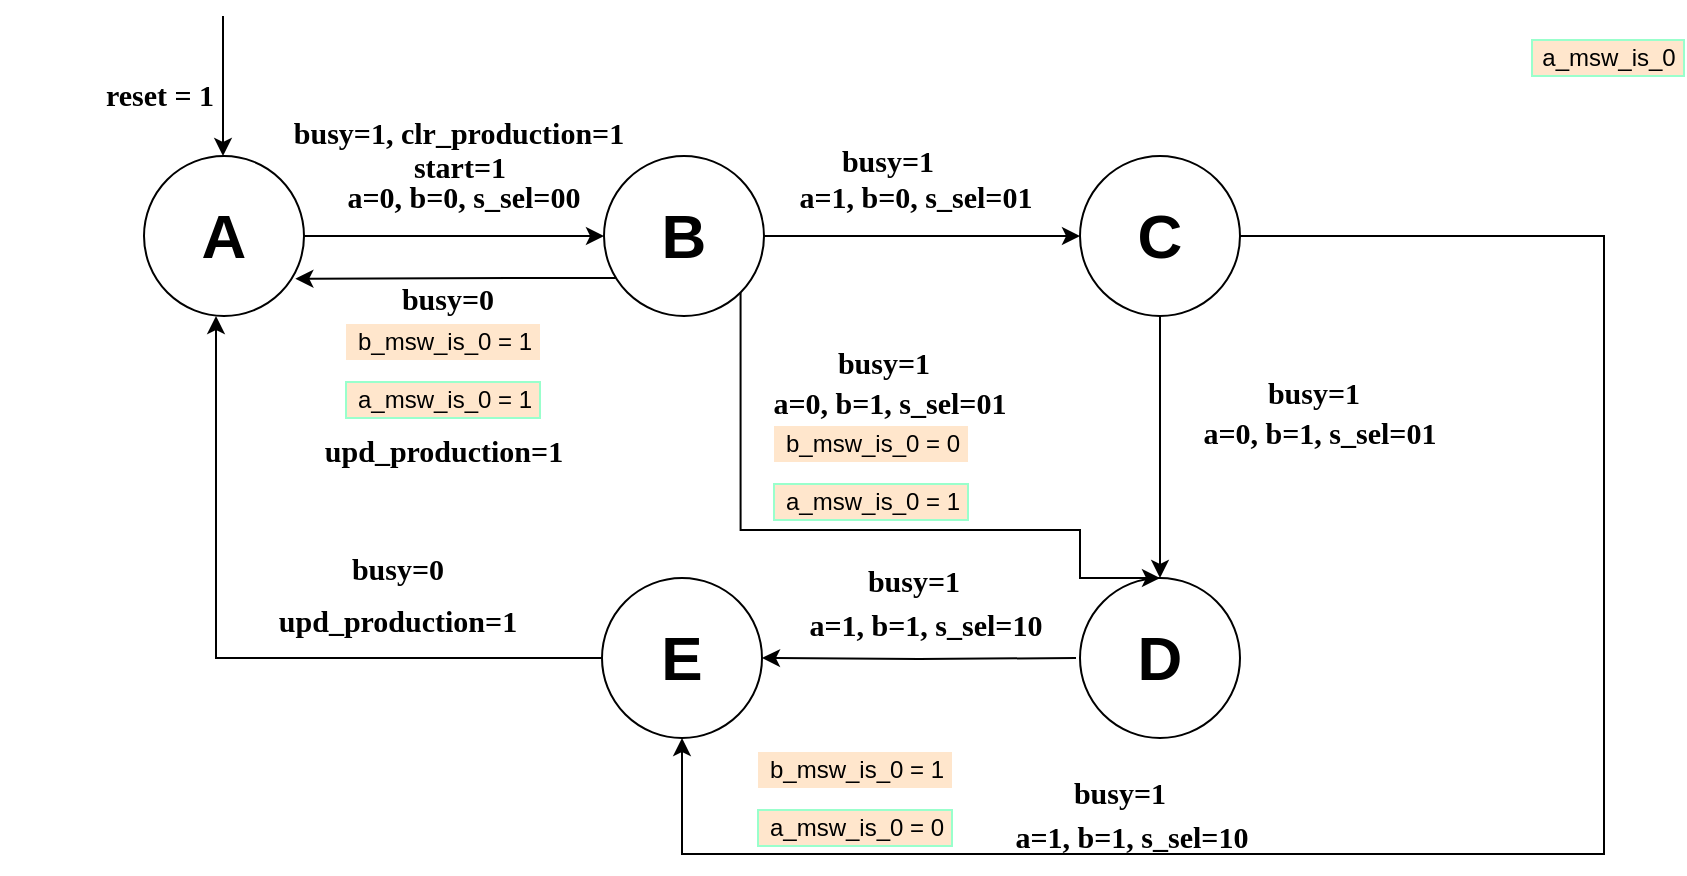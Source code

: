 <mxfile version="16.2.4" type="github">
  <diagram id="0yxoZZdaeAvxIObHSNhA" name="Page-1">
    <mxGraphModel dx="1715" dy="479" grid="0" gridSize="10" guides="1" tooltips="1" connect="1" arrows="1" fold="1" page="1" pageScale="1" pageWidth="850" pageHeight="1100" math="0" shadow="0">
      <root>
        <mxCell id="0" />
        <mxCell id="1" parent="0" />
        <mxCell id="A2qnpwEKN-Jw2Tp_X-vN-10" value="" style="group" parent="1" vertex="1" connectable="0">
          <mxGeometry x="50" y="58" width="270" height="192" as="geometry" />
        </mxCell>
        <mxCell id="A2qnpwEKN-Jw2Tp_X-vN-8" style="edgeStyle=orthogonalEdgeStyle;rounded=0;orthogonalLoop=1;jettySize=auto;html=1;" parent="A2qnpwEKN-Jw2Tp_X-vN-10" edge="1">
          <mxGeometry relative="1" as="geometry">
            <mxPoint x="39.5" y="40" as="targetPoint" />
            <mxPoint x="39.5" y="-30" as="sourcePoint" />
            <Array as="points">
              <mxPoint x="39.5" />
              <mxPoint x="39.5" />
            </Array>
          </mxGeometry>
        </mxCell>
        <mxCell id="A2qnpwEKN-Jw2Tp_X-vN-9" value="&lt;h1 style=&quot;font-size: 15px&quot;&gt;reset = 1&lt;/h1&gt;" style="text;html=1;strokeColor=none;fillColor=none;align=center;verticalAlign=middle;whiteSpace=wrap;rounded=0;fontFamily=Times New Roman;fontSize=31;rotation=0;" parent="A2qnpwEKN-Jw2Tp_X-vN-10" vertex="1">
          <mxGeometry x="-72" y="4" width="160" height="10" as="geometry" />
        </mxCell>
        <mxCell id="mmlGPViRKiMGI0Nl_u0o-4" value="" style="group" parent="A2qnpwEKN-Jw2Tp_X-vN-10" vertex="1" connectable="0">
          <mxGeometry y="40" width="240" height="152" as="geometry" />
        </mxCell>
        <mxCell id="A2qnpwEKN-Jw2Tp_X-vN-1" value="&lt;h1 style=&quot;font-size: 31px&quot;&gt;A&lt;/h1&gt;" style="ellipse;whiteSpace=wrap;html=1;aspect=fixed;" parent="mmlGPViRKiMGI0Nl_u0o-4" vertex="1">
          <mxGeometry width="80" height="80" as="geometry" />
        </mxCell>
        <mxCell id="mmlGPViRKiMGI0Nl_u0o-3" value="&lt;h1 style=&quot;font-size: 15px&quot;&gt;a=0, b=0, s_sel=00&lt;/h1&gt;" style="text;html=1;strokeColor=none;fillColor=none;align=center;verticalAlign=middle;whiteSpace=wrap;rounded=0;fontFamily=Times New Roman;fontSize=31;" parent="mmlGPViRKiMGI0Nl_u0o-4" vertex="1">
          <mxGeometry x="80" y="15" width="160" height="10" as="geometry" />
        </mxCell>
        <mxCell id="mmlGPViRKiMGI0Nl_u0o-31" value="&lt;h1 style=&quot;font-size: 15px&quot;&gt;start=1&lt;/h1&gt;" style="text;html=1;strokeColor=none;fillColor=none;align=center;verticalAlign=middle;whiteSpace=wrap;rounded=0;fontFamily=Times New Roman;fontSize=31;" parent="mmlGPViRKiMGI0Nl_u0o-4" vertex="1">
          <mxGeometry x="78" width="160" height="10" as="geometry" />
        </mxCell>
        <mxCell id="dh1mfTihTAKXQSbTQ7IS-11" value="a_msw_is_0 = 1" style="text;html=1;align=center;verticalAlign=middle;resizable=0;points=[];autosize=1;strokeColor=#99FFCC;fillColor=#ffe6cc;" vertex="1" parent="mmlGPViRKiMGI0Nl_u0o-4">
          <mxGeometry x="101" y="113" width="97" height="18" as="geometry" />
        </mxCell>
        <mxCell id="dh1mfTihTAKXQSbTQ7IS-12" value="b_msw_is_0 = 1" style="text;html=1;align=center;verticalAlign=middle;resizable=0;points=[];autosize=1;strokeColor=none;fillColor=#ffe6cc;" vertex="1" parent="mmlGPViRKiMGI0Nl_u0o-4">
          <mxGeometry x="101" y="84" width="97" height="18" as="geometry" />
        </mxCell>
        <mxCell id="dh1mfTihTAKXQSbTQ7IS-14" value="&lt;h1 style=&quot;font-size: 15px&quot;&gt;busy=0&lt;/h1&gt;" style="text;html=1;strokeColor=none;fillColor=none;align=center;verticalAlign=middle;whiteSpace=wrap;rounded=0;fontFamily=Times New Roman;fontSize=31;" vertex="1" parent="mmlGPViRKiMGI0Nl_u0o-4">
          <mxGeometry x="72" y="66" width="160" height="10" as="geometry" />
        </mxCell>
        <mxCell id="dh1mfTihTAKXQSbTQ7IS-16" value="&lt;h1 style=&quot;font-size: 15px&quot;&gt;upd_production=1&lt;/h1&gt;" style="text;html=1;strokeColor=none;fillColor=none;align=center;verticalAlign=middle;whiteSpace=wrap;rounded=0;fontFamily=Times New Roman;fontSize=31;" vertex="1" parent="mmlGPViRKiMGI0Nl_u0o-4">
          <mxGeometry x="69.5" y="142" width="160" height="10" as="geometry" />
        </mxCell>
        <mxCell id="mmlGPViRKiMGI0Nl_u0o-33" value="&lt;h1 style=&quot;font-size: 15px&quot;&gt;busy=1, clr_production=1&lt;/h1&gt;" style="text;html=1;strokeColor=none;fillColor=none;align=center;verticalAlign=middle;whiteSpace=wrap;rounded=0;fontFamily=Times New Roman;fontSize=31;" parent="A2qnpwEKN-Jw2Tp_X-vN-10" vertex="1">
          <mxGeometry x="68" y="23" width="179" height="10" as="geometry" />
        </mxCell>
        <mxCell id="mmlGPViRKiMGI0Nl_u0o-37" value="&lt;h1 style=&quot;font-size: 15px&quot;&gt;&lt;br&gt;&lt;/h1&gt;" style="text;html=1;strokeColor=none;fillColor=none;align=center;verticalAlign=middle;whiteSpace=wrap;rounded=0;fontFamily=Times New Roman;fontSize=31;" parent="A2qnpwEKN-Jw2Tp_X-vN-10" vertex="1">
          <mxGeometry x="99" y="7" width="160" height="10" as="geometry" />
        </mxCell>
        <mxCell id="A2qnpwEKN-Jw2Tp_X-vN-11" style="edgeStyle=orthogonalEdgeStyle;rounded=0;orthogonalLoop=1;jettySize=auto;html=1;exitX=1;exitY=0.5;exitDx=0;exitDy=0;fontFamily=Times New Roman;fontSize=15;entryX=0;entryY=0.5;entryDx=0;entryDy=0;" parent="1" source="A2qnpwEKN-Jw2Tp_X-vN-1" target="mmlGPViRKiMGI0Nl_u0o-9" edge="1">
          <mxGeometry relative="1" as="geometry">
            <mxPoint x="250" y="138" as="targetPoint" />
            <Array as="points" />
          </mxGeometry>
        </mxCell>
        <mxCell id="mmlGPViRKiMGI0Nl_u0o-5" value="" style="group" parent="1" vertex="1" connectable="0">
          <mxGeometry x="280" y="58" width="240" height="120" as="geometry" />
        </mxCell>
        <mxCell id="mmlGPViRKiMGI0Nl_u0o-8" value="" style="group" parent="mmlGPViRKiMGI0Nl_u0o-5" vertex="1" connectable="0">
          <mxGeometry y="40" width="240" height="80" as="geometry" />
        </mxCell>
        <mxCell id="mmlGPViRKiMGI0Nl_u0o-15" value="" style="group" parent="mmlGPViRKiMGI0Nl_u0o-8" vertex="1" connectable="0">
          <mxGeometry width="240" height="80" as="geometry" />
        </mxCell>
        <mxCell id="mmlGPViRKiMGI0Nl_u0o-9" value="&lt;h1 style=&quot;font-size: 31px&quot;&gt;B&lt;/h1&gt;" style="ellipse;whiteSpace=wrap;html=1;aspect=fixed;" parent="mmlGPViRKiMGI0Nl_u0o-15" vertex="1">
          <mxGeometry width="80" height="80" as="geometry" />
        </mxCell>
        <mxCell id="mmlGPViRKiMGI0Nl_u0o-10" value="&lt;h1 style=&quot;font-size: 15px&quot;&gt;a=1, b=0, s_sel=01&lt;/h1&gt;" style="text;html=1;strokeColor=none;fillColor=none;align=center;verticalAlign=middle;whiteSpace=wrap;rounded=0;fontFamily=Times New Roman;fontSize=31;" parent="mmlGPViRKiMGI0Nl_u0o-15" vertex="1">
          <mxGeometry x="76" y="15" width="160" height="10" as="geometry" />
        </mxCell>
        <mxCell id="mmlGPViRKiMGI0Nl_u0o-34" value="&lt;h1 style=&quot;font-size: 15px&quot;&gt;busy=1&lt;/h1&gt;" style="text;html=1;strokeColor=none;fillColor=none;align=center;verticalAlign=middle;whiteSpace=wrap;rounded=0;fontFamily=Times New Roman;fontSize=31;" parent="mmlGPViRKiMGI0Nl_u0o-5" vertex="1">
          <mxGeometry x="62" y="37" width="160" height="10" as="geometry" />
        </mxCell>
        <mxCell id="mmlGPViRKiMGI0Nl_u0o-13" style="edgeStyle=orthogonalEdgeStyle;rounded=0;orthogonalLoop=1;jettySize=auto;html=1;exitX=1;exitY=0.5;exitDx=0;exitDy=0;entryX=0;entryY=0.5;entryDx=0;entryDy=0;" parent="1" source="mmlGPViRKiMGI0Nl_u0o-9" target="mmlGPViRKiMGI0Nl_u0o-17" edge="1">
          <mxGeometry relative="1" as="geometry">
            <mxPoint x="510" y="138" as="targetPoint" />
          </mxGeometry>
        </mxCell>
        <mxCell id="mmlGPViRKiMGI0Nl_u0o-16" value="" style="group" parent="1" vertex="1" connectable="0">
          <mxGeometry x="518" y="40" width="240" height="80" as="geometry" />
        </mxCell>
        <mxCell id="mmlGPViRKiMGI0Nl_u0o-17" value="&lt;h1 style=&quot;font-size: 31px&quot;&gt;C&lt;/h1&gt;" style="ellipse;whiteSpace=wrap;html=1;aspect=fixed;" parent="mmlGPViRKiMGI0Nl_u0o-16" vertex="1">
          <mxGeometry y="58" width="80" height="80" as="geometry" />
        </mxCell>
        <mxCell id="mmlGPViRKiMGI0Nl_u0o-19" style="edgeStyle=orthogonalEdgeStyle;rounded=0;orthogonalLoop=1;jettySize=auto;html=1;entryX=0.5;entryY=0;entryDx=0;entryDy=0;" parent="1" source="mmlGPViRKiMGI0Nl_u0o-17" target="mmlGPViRKiMGI0Nl_u0o-21" edge="1">
          <mxGeometry relative="1" as="geometry">
            <mxPoint x="556" y="293" as="targetPoint" />
            <Array as="points">
              <mxPoint x="558" y="203" />
              <mxPoint x="558" y="203" />
            </Array>
          </mxGeometry>
        </mxCell>
        <mxCell id="mmlGPViRKiMGI0Nl_u0o-20" value="" style="group" parent="1" vertex="1" connectable="0">
          <mxGeometry x="518" y="251" width="240" height="80" as="geometry" />
        </mxCell>
        <mxCell id="mmlGPViRKiMGI0Nl_u0o-21" value="&lt;h1 style=&quot;font-size: 31px&quot;&gt;D&lt;/h1&gt;" style="ellipse;whiteSpace=wrap;html=1;aspect=fixed;" parent="mmlGPViRKiMGI0Nl_u0o-20" vertex="1">
          <mxGeometry y="58" width="80" height="80" as="geometry" />
        </mxCell>
        <mxCell id="mmlGPViRKiMGI0Nl_u0o-23" style="edgeStyle=orthogonalEdgeStyle;rounded=0;orthogonalLoop=1;jettySize=auto;html=1;entryX=1;entryY=0.5;entryDx=0;entryDy=0;" parent="1" target="mmlGPViRKiMGI0Nl_u0o-25" edge="1">
          <mxGeometry relative="1" as="geometry">
            <mxPoint x="362" y="342" as="targetPoint" />
            <mxPoint x="516" y="349" as="sourcePoint" />
          </mxGeometry>
        </mxCell>
        <mxCell id="mmlGPViRKiMGI0Nl_u0o-24" value="" style="group" parent="1" vertex="1" connectable="0">
          <mxGeometry x="279" y="309" width="242" height="80" as="geometry" />
        </mxCell>
        <mxCell id="mmlGPViRKiMGI0Nl_u0o-25" value="&lt;h1 style=&quot;font-size: 31px&quot;&gt;E&lt;/h1&gt;" style="ellipse;whiteSpace=wrap;html=1;aspect=fixed;" parent="mmlGPViRKiMGI0Nl_u0o-24" vertex="1">
          <mxGeometry width="80" height="80" as="geometry" />
        </mxCell>
        <mxCell id="mmlGPViRKiMGI0Nl_u0o-22" value="&lt;h1 style=&quot;font-size: 15px&quot;&gt;a=1, b=1, s_sel=10&lt;/h1&gt;" style="text;html=1;strokeColor=none;fillColor=none;align=center;verticalAlign=middle;whiteSpace=wrap;rounded=0;fontFamily=Times New Roman;fontSize=31;" parent="mmlGPViRKiMGI0Nl_u0o-24" vertex="1">
          <mxGeometry x="82" y="18" width="160" height="10" as="geometry" />
        </mxCell>
        <mxCell id="mmlGPViRKiMGI0Nl_u0o-27" style="edgeStyle=orthogonalEdgeStyle;rounded=0;orthogonalLoop=1;jettySize=auto;html=1;exitX=0;exitY=0.5;exitDx=0;exitDy=0;" parent="1" source="mmlGPViRKiMGI0Nl_u0o-25" edge="1">
          <mxGeometry relative="1" as="geometry">
            <mxPoint x="86" y="178.0" as="targetPoint" />
            <mxPoint x="276" y="331.6" as="sourcePoint" />
            <Array as="points">
              <mxPoint x="86" y="349" />
            </Array>
          </mxGeometry>
        </mxCell>
        <mxCell id="mmlGPViRKiMGI0Nl_u0o-18" value="&lt;h1 style=&quot;font-size: 15px&quot;&gt;a=0, b=1, s_sel=01&lt;/h1&gt;" style="text;html=1;strokeColor=none;fillColor=none;align=center;verticalAlign=middle;whiteSpace=wrap;rounded=0;fontFamily=Times New Roman;fontSize=31;" parent="1" vertex="1">
          <mxGeometry x="558" y="231" width="160" height="10" as="geometry" />
        </mxCell>
        <mxCell id="mmlGPViRKiMGI0Nl_u0o-32" value="&lt;h1 style=&quot;font-size: 15px&quot;&gt;busy=0&lt;/h1&gt;" style="text;html=1;strokeColor=none;fillColor=none;align=center;verticalAlign=middle;whiteSpace=wrap;rounded=0;fontFamily=Times New Roman;fontSize=31;" parent="1" vertex="1">
          <mxGeometry x="97" y="299" width="160" height="10" as="geometry" />
        </mxCell>
        <mxCell id="mmlGPViRKiMGI0Nl_u0o-35" value="&lt;h1 style=&quot;font-size: 15px&quot;&gt;busy=1&lt;/h1&gt;" style="text;html=1;strokeColor=none;fillColor=none;align=center;verticalAlign=middle;whiteSpace=wrap;rounded=0;fontFamily=Times New Roman;fontSize=31;" parent="1" vertex="1">
          <mxGeometry x="555" y="211" width="160" height="10" as="geometry" />
        </mxCell>
        <mxCell id="mmlGPViRKiMGI0Nl_u0o-36" value="&lt;h1 style=&quot;font-size: 15px&quot;&gt;busy=1&lt;/h1&gt;" style="text;html=1;strokeColor=none;fillColor=none;align=center;verticalAlign=middle;whiteSpace=wrap;rounded=0;fontFamily=Times New Roman;fontSize=31;" parent="1" vertex="1">
          <mxGeometry x="355" y="305" width="160" height="10" as="geometry" />
        </mxCell>
        <mxCell id="mmlGPViRKiMGI0Nl_u0o-39" value="&lt;h1 style=&quot;font-size: 15px&quot;&gt;upd_production=1&lt;/h1&gt;" style="text;html=1;strokeColor=none;fillColor=none;align=center;verticalAlign=middle;whiteSpace=wrap;rounded=0;fontFamily=Times New Roman;fontSize=31;" parent="1" vertex="1">
          <mxGeometry x="97" y="325" width="160" height="10" as="geometry" />
        </mxCell>
        <mxCell id="dh1mfTihTAKXQSbTQ7IS-1" value="a_msw_is_0" style="text;html=1;align=center;verticalAlign=middle;resizable=0;points=[];autosize=1;strokeColor=#99FFCC;fillColor=#ffe6cc;" vertex="1" parent="1">
          <mxGeometry x="744" y="40" width="76" height="18" as="geometry" />
        </mxCell>
        <mxCell id="dh1mfTihTAKXQSbTQ7IS-3" value="a_msw_is_0 = 1" style="text;html=1;align=center;verticalAlign=middle;resizable=0;points=[];autosize=1;strokeColor=#99FFCC;fillColor=#ffe6cc;" vertex="1" parent="1">
          <mxGeometry x="365" y="262" width="97" height="18" as="geometry" />
        </mxCell>
        <mxCell id="dh1mfTihTAKXQSbTQ7IS-2" value="b_msw_is_0 = 0" style="text;html=1;align=center;verticalAlign=middle;resizable=0;points=[];autosize=1;strokeColor=none;fillColor=#ffe6cc;" vertex="1" parent="1">
          <mxGeometry x="365" y="233" width="97" height="18" as="geometry" />
        </mxCell>
        <mxCell id="dh1mfTihTAKXQSbTQ7IS-4" style="edgeStyle=orthogonalEdgeStyle;rounded=0;orthogonalLoop=1;jettySize=auto;html=1;exitX=1;exitY=1;exitDx=0;exitDy=0;entryX=0.5;entryY=0;entryDx=0;entryDy=0;" edge="1" parent="1" source="mmlGPViRKiMGI0Nl_u0o-9" target="mmlGPViRKiMGI0Nl_u0o-21">
          <mxGeometry relative="1" as="geometry">
            <Array as="points">
              <mxPoint x="348" y="285" />
              <mxPoint x="518" y="285" />
              <mxPoint x="518" y="309" />
            </Array>
          </mxGeometry>
        </mxCell>
        <mxCell id="dh1mfTihTAKXQSbTQ7IS-5" value="&lt;h1 style=&quot;font-size: 15px&quot;&gt;a=0, b=1, s_sel=01&lt;/h1&gt;" style="text;html=1;strokeColor=none;fillColor=none;align=center;verticalAlign=middle;whiteSpace=wrap;rounded=0;fontFamily=Times New Roman;fontSize=31;" vertex="1" parent="1">
          <mxGeometry x="343" y="216" width="160" height="10" as="geometry" />
        </mxCell>
        <mxCell id="dh1mfTihTAKXQSbTQ7IS-6" value="&lt;h1 style=&quot;font-size: 15px&quot;&gt;busy=1&lt;/h1&gt;" style="text;html=1;strokeColor=none;fillColor=none;align=center;verticalAlign=middle;whiteSpace=wrap;rounded=0;fontFamily=Times New Roman;fontSize=31;" vertex="1" parent="1">
          <mxGeometry x="340" y="196" width="160" height="10" as="geometry" />
        </mxCell>
        <mxCell id="dh1mfTihTAKXQSbTQ7IS-10" style="edgeStyle=orthogonalEdgeStyle;rounded=0;orthogonalLoop=1;jettySize=auto;html=1;entryX=0.946;entryY=0.767;entryDx=0;entryDy=0;entryPerimeter=0;" edge="1" parent="1" source="mmlGPViRKiMGI0Nl_u0o-9" target="A2qnpwEKN-Jw2Tp_X-vN-1">
          <mxGeometry relative="1" as="geometry">
            <Array as="points">
              <mxPoint x="247" y="159" />
              <mxPoint x="247" y="159" />
            </Array>
          </mxGeometry>
        </mxCell>
        <mxCell id="dh1mfTihTAKXQSbTQ7IS-17" style="edgeStyle=orthogonalEdgeStyle;rounded=0;orthogonalLoop=1;jettySize=auto;html=1;" edge="1" parent="1" source="mmlGPViRKiMGI0Nl_u0o-17" target="mmlGPViRKiMGI0Nl_u0o-25">
          <mxGeometry relative="1" as="geometry">
            <Array as="points">
              <mxPoint x="780" y="138" />
              <mxPoint x="780" y="447" />
              <mxPoint x="319" y="447" />
            </Array>
          </mxGeometry>
        </mxCell>
        <mxCell id="dh1mfTihTAKXQSbTQ7IS-18" value="a_msw_is_0 = 0" style="text;html=1;align=center;verticalAlign=middle;resizable=0;points=[];autosize=1;strokeColor=#99FFCC;fillColor=#ffe6cc;" vertex="1" parent="1">
          <mxGeometry x="357" y="425" width="97" height="18" as="geometry" />
        </mxCell>
        <mxCell id="dh1mfTihTAKXQSbTQ7IS-19" value="b_msw_is_0 = 1" style="text;html=1;align=center;verticalAlign=middle;resizable=0;points=[];autosize=1;strokeColor=none;fillColor=#ffe6cc;" vertex="1" parent="1">
          <mxGeometry x="357" y="396" width="97" height="18" as="geometry" />
        </mxCell>
        <mxCell id="dh1mfTihTAKXQSbTQ7IS-22" value="&lt;h1 style=&quot;font-size: 15px&quot;&gt;a=1, b=1, s_sel=10&lt;/h1&gt;" style="text;html=1;strokeColor=none;fillColor=none;align=center;verticalAlign=middle;whiteSpace=wrap;rounded=0;fontFamily=Times New Roman;fontSize=31;" vertex="1" parent="1">
          <mxGeometry x="464" y="433" width="160" height="10" as="geometry" />
        </mxCell>
        <mxCell id="dh1mfTihTAKXQSbTQ7IS-23" value="&lt;h1 style=&quot;font-size: 15px&quot;&gt;busy=1&lt;/h1&gt;" style="text;html=1;strokeColor=none;fillColor=none;align=center;verticalAlign=middle;whiteSpace=wrap;rounded=0;fontFamily=Times New Roman;fontSize=31;" vertex="1" parent="1">
          <mxGeometry x="458" y="411" width="160" height="10" as="geometry" />
        </mxCell>
      </root>
    </mxGraphModel>
  </diagram>
</mxfile>

